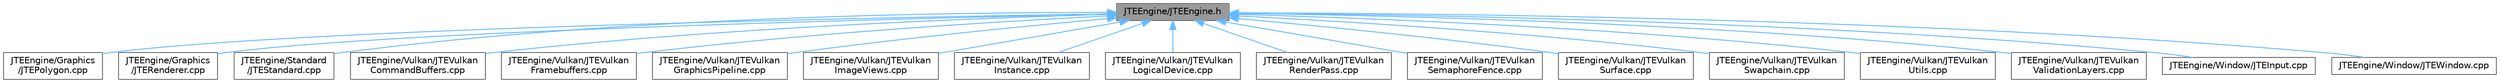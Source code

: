 digraph "JTEEngine/JTEEngine.h"
{
 // LATEX_PDF_SIZE
  bgcolor="transparent";
  edge [fontname=Helvetica,fontsize=10,labelfontname=Helvetica,labelfontsize=10];
  node [fontname=Helvetica,fontsize=10,shape=box,height=0.2,width=0.4];
  Node1 [id="Node000001",label="JTEEngine/JTEEngine.h",height=0.2,width=0.4,color="gray40", fillcolor="grey60", style="filled", fontcolor="black",tooltip=" "];
  Node1 -> Node2 [id="edge1_Node000001_Node000002",dir="back",color="steelblue1",style="solid",tooltip=" "];
  Node2 [id="Node000002",label="JTEEngine/Graphics\l/JTEPolygon.cpp",height=0.2,width=0.4,color="grey40", fillcolor="white", style="filled",URL="$_j_t_e_polygon_8cpp.html",tooltip=" "];
  Node1 -> Node3 [id="edge2_Node000001_Node000003",dir="back",color="steelblue1",style="solid",tooltip=" "];
  Node3 [id="Node000003",label="JTEEngine/Graphics\l/JTERenderer.cpp",height=0.2,width=0.4,color="grey40", fillcolor="white", style="filled",URL="$_j_t_e_renderer_8cpp.html",tooltip=" "];
  Node1 -> Node4 [id="edge3_Node000001_Node000004",dir="back",color="steelblue1",style="solid",tooltip=" "];
  Node4 [id="Node000004",label="JTEEngine/Standard\l/JTEStandard.cpp",height=0.2,width=0.4,color="grey40", fillcolor="white", style="filled",URL="$_j_t_e_standard_8cpp.html",tooltip=" "];
  Node1 -> Node5 [id="edge4_Node000001_Node000005",dir="back",color="steelblue1",style="solid",tooltip=" "];
  Node5 [id="Node000005",label="JTEEngine/Vulkan/JTEVulkan\lCommandBuffers.cpp",height=0.2,width=0.4,color="grey40", fillcolor="white", style="filled",URL="$_j_t_e_vulkan_command_buffers_8cpp.html",tooltip=" "];
  Node1 -> Node6 [id="edge5_Node000001_Node000006",dir="back",color="steelblue1",style="solid",tooltip=" "];
  Node6 [id="Node000006",label="JTEEngine/Vulkan/JTEVulkan\lFramebuffers.cpp",height=0.2,width=0.4,color="grey40", fillcolor="white", style="filled",URL="$_j_t_e_vulkan_framebuffers_8cpp.html",tooltip=" "];
  Node1 -> Node7 [id="edge6_Node000001_Node000007",dir="back",color="steelblue1",style="solid",tooltip=" "];
  Node7 [id="Node000007",label="JTEEngine/Vulkan/JTEVulkan\lGraphicsPipeline.cpp",height=0.2,width=0.4,color="grey40", fillcolor="white", style="filled",URL="$_j_t_e_vulkan_graphics_pipeline_8cpp.html",tooltip=" "];
  Node1 -> Node8 [id="edge7_Node000001_Node000008",dir="back",color="steelblue1",style="solid",tooltip=" "];
  Node8 [id="Node000008",label="JTEEngine/Vulkan/JTEVulkan\lImageViews.cpp",height=0.2,width=0.4,color="grey40", fillcolor="white", style="filled",URL="$_j_t_e_vulkan_image_views_8cpp.html",tooltip=" "];
  Node1 -> Node9 [id="edge8_Node000001_Node000009",dir="back",color="steelblue1",style="solid",tooltip=" "];
  Node9 [id="Node000009",label="JTEEngine/Vulkan/JTEVulkan\lInstance.cpp",height=0.2,width=0.4,color="grey40", fillcolor="white", style="filled",URL="$_j_t_e_vulkan_instance_8cpp.html",tooltip=" "];
  Node1 -> Node10 [id="edge9_Node000001_Node000010",dir="back",color="steelblue1",style="solid",tooltip=" "];
  Node10 [id="Node000010",label="JTEEngine/Vulkan/JTEVulkan\lLogicalDevice.cpp",height=0.2,width=0.4,color="grey40", fillcolor="white", style="filled",URL="$_j_t_e_vulkan_logical_device_8cpp.html",tooltip=" "];
  Node1 -> Node11 [id="edge10_Node000001_Node000011",dir="back",color="steelblue1",style="solid",tooltip=" "];
  Node11 [id="Node000011",label="JTEEngine/Vulkan/JTEVulkan\lRenderPass.cpp",height=0.2,width=0.4,color="grey40", fillcolor="white", style="filled",URL="$_j_t_e_vulkan_render_pass_8cpp.html",tooltip=" "];
  Node1 -> Node12 [id="edge11_Node000001_Node000012",dir="back",color="steelblue1",style="solid",tooltip=" "];
  Node12 [id="Node000012",label="JTEEngine/Vulkan/JTEVulkan\lSemaphoreFence.cpp",height=0.2,width=0.4,color="grey40", fillcolor="white", style="filled",URL="$_j_t_e_vulkan_semaphore_fence_8cpp.html",tooltip=" "];
  Node1 -> Node13 [id="edge12_Node000001_Node000013",dir="back",color="steelblue1",style="solid",tooltip=" "];
  Node13 [id="Node000013",label="JTEEngine/Vulkan/JTEVulkan\lSurface.cpp",height=0.2,width=0.4,color="grey40", fillcolor="white", style="filled",URL="$_j_t_e_vulkan_surface_8cpp.html",tooltip=" "];
  Node1 -> Node14 [id="edge13_Node000001_Node000014",dir="back",color="steelblue1",style="solid",tooltip=" "];
  Node14 [id="Node000014",label="JTEEngine/Vulkan/JTEVulkan\lSwapchain.cpp",height=0.2,width=0.4,color="grey40", fillcolor="white", style="filled",URL="$_j_t_e_vulkan_swapchain_8cpp.html",tooltip=" "];
  Node1 -> Node15 [id="edge14_Node000001_Node000015",dir="back",color="steelblue1",style="solid",tooltip=" "];
  Node15 [id="Node000015",label="JTEEngine/Vulkan/JTEVulkan\lUtils.cpp",height=0.2,width=0.4,color="grey40", fillcolor="white", style="filled",URL="$_j_t_e_vulkan_utils_8cpp.html",tooltip=" "];
  Node1 -> Node16 [id="edge15_Node000001_Node000016",dir="back",color="steelblue1",style="solid",tooltip=" "];
  Node16 [id="Node000016",label="JTEEngine/Vulkan/JTEVulkan\lValidationLayers.cpp",height=0.2,width=0.4,color="grey40", fillcolor="white", style="filled",URL="$_j_t_e_vulkan_validation_layers_8cpp.html",tooltip=" "];
  Node1 -> Node17 [id="edge16_Node000001_Node000017",dir="back",color="steelblue1",style="solid",tooltip=" "];
  Node17 [id="Node000017",label="JTEEngine/Window/JTEInput.cpp",height=0.2,width=0.4,color="grey40", fillcolor="white", style="filled",URL="$_j_t_e_input_8cpp.html",tooltip=" "];
  Node1 -> Node18 [id="edge17_Node000001_Node000018",dir="back",color="steelblue1",style="solid",tooltip=" "];
  Node18 [id="Node000018",label="JTEEngine/Window/JTEWindow.cpp",height=0.2,width=0.4,color="grey40", fillcolor="white", style="filled",URL="$_j_t_e_window_8cpp.html",tooltip=" "];
}
